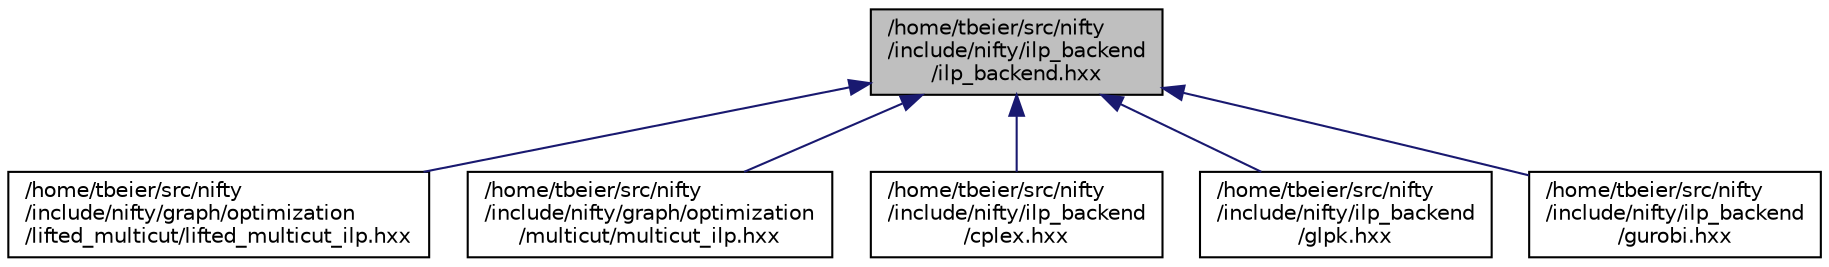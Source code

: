 digraph "/home/tbeier/src/nifty/include/nifty/ilp_backend/ilp_backend.hxx"
{
  edge [fontname="Helvetica",fontsize="10",labelfontname="Helvetica",labelfontsize="10"];
  node [fontname="Helvetica",fontsize="10",shape=record];
  Node1 [label="/home/tbeier/src/nifty\l/include/nifty/ilp_backend\l/ilp_backend.hxx",height=0.2,width=0.4,color="black", fillcolor="grey75", style="filled", fontcolor="black"];
  Node1 -> Node2 [dir="back",color="midnightblue",fontsize="10",style="solid"];
  Node2 [label="/home/tbeier/src/nifty\l/include/nifty/graph/optimization\l/lifted_multicut/lifted_multicut_ilp.hxx",height=0.2,width=0.4,color="black", fillcolor="white", style="filled",URL="$lifted__multicut__ilp_8hxx.html"];
  Node1 -> Node3 [dir="back",color="midnightblue",fontsize="10",style="solid"];
  Node3 [label="/home/tbeier/src/nifty\l/include/nifty/graph/optimization\l/multicut/multicut_ilp.hxx",height=0.2,width=0.4,color="black", fillcolor="white", style="filled",URL="$multicut__ilp_8hxx.html"];
  Node1 -> Node4 [dir="back",color="midnightblue",fontsize="10",style="solid"];
  Node4 [label="/home/tbeier/src/nifty\l/include/nifty/ilp_backend\l/cplex.hxx",height=0.2,width=0.4,color="black", fillcolor="white", style="filled",URL="$cplex_8hxx.html"];
  Node1 -> Node5 [dir="back",color="midnightblue",fontsize="10",style="solid"];
  Node5 [label="/home/tbeier/src/nifty\l/include/nifty/ilp_backend\l/glpk.hxx",height=0.2,width=0.4,color="black", fillcolor="white", style="filled",URL="$glpk_8hxx.html"];
  Node1 -> Node6 [dir="back",color="midnightblue",fontsize="10",style="solid"];
  Node6 [label="/home/tbeier/src/nifty\l/include/nifty/ilp_backend\l/gurobi.hxx",height=0.2,width=0.4,color="black", fillcolor="white", style="filled",URL="$gurobi_8hxx.html"];
}
